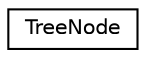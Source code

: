digraph "Graphical Class Hierarchy"
{
 // LATEX_PDF_SIZE
  edge [fontname="Helvetica",fontsize="10",labelfontname="Helvetica",labelfontsize="10"];
  node [fontname="Helvetica",fontsize="10",shape=record];
  rankdir="LR";
  Node0 [label="TreeNode",height=0.2,width=0.4,color="black", fillcolor="white", style="filled",URL="$classTreeNode.html",tooltip=" "];
}
